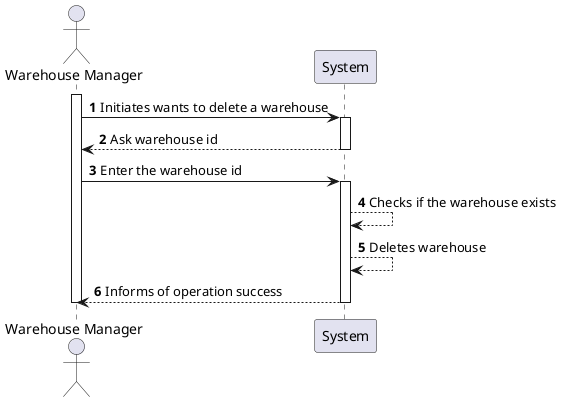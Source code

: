 @startuml USA03
'https://plantuml.com/sequence-diagram

autonumber
actor "Warehouse Manager" as WM
participant "System" as S

activate WM
WM -> S : Initiates wants to delete a warehouse
activate S

S --> WM : Ask warehouse id
deactivate S

WM -> S : Enter the warehouse id
activate S
S --> S: Checks if the warehouse exists
S --> S: Deletes warehouse
S --> WM : Informs of operation success
deactivate S

deactivate WM

@enduml